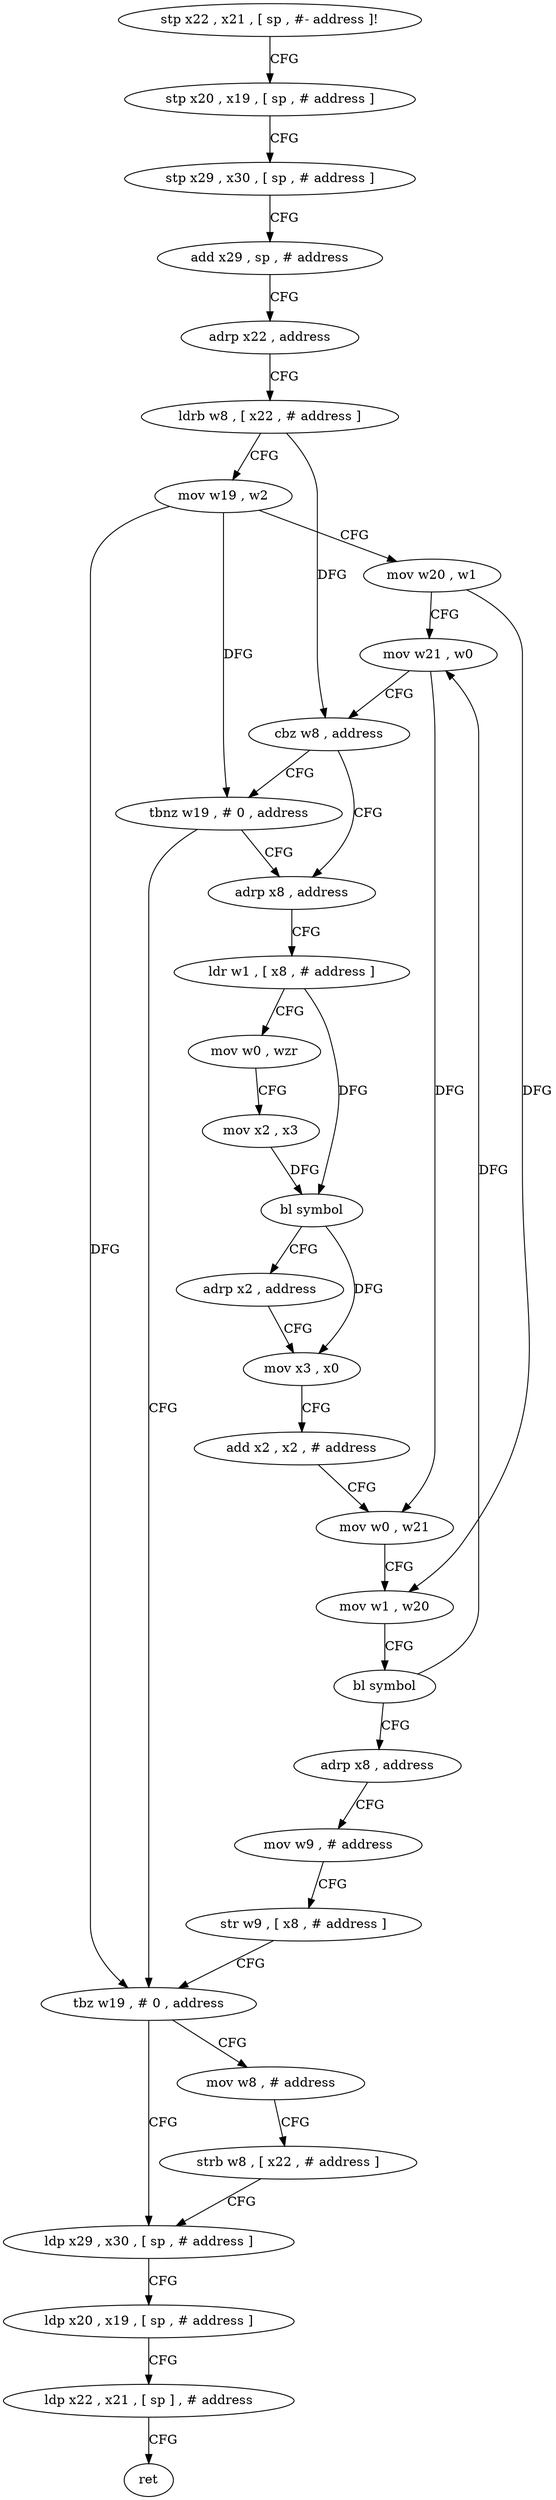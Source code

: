 digraph "func" {
"4235072" [label = "stp x22 , x21 , [ sp , #- address ]!" ]
"4235076" [label = "stp x20 , x19 , [ sp , # address ]" ]
"4235080" [label = "stp x29 , x30 , [ sp , # address ]" ]
"4235084" [label = "add x29 , sp , # address" ]
"4235088" [label = "adrp x22 , address" ]
"4235092" [label = "ldrb w8 , [ x22 , # address ]" ]
"4235096" [label = "mov w19 , w2" ]
"4235100" [label = "mov w20 , w1" ]
"4235104" [label = "mov w21 , w0" ]
"4235108" [label = "cbz w8 , address" ]
"4235116" [label = "adrp x8 , address" ]
"4235112" [label = "tbnz w19 , # 0 , address" ]
"4235120" [label = "ldr w1 , [ x8 , # address ]" ]
"4235124" [label = "mov w0 , wzr" ]
"4235128" [label = "mov x2 , x3" ]
"4235132" [label = "bl symbol" ]
"4235136" [label = "adrp x2 , address" ]
"4235140" [label = "mov x3 , x0" ]
"4235144" [label = "add x2 , x2 , # address" ]
"4235148" [label = "mov w0 , w21" ]
"4235152" [label = "mov w1 , w20" ]
"4235156" [label = "bl symbol" ]
"4235160" [label = "adrp x8 , address" ]
"4235164" [label = "mov w9 , # address" ]
"4235168" [label = "str w9 , [ x8 , # address ]" ]
"4235172" [label = "tbz w19 , # 0 , address" ]
"4235184" [label = "ldp x29 , x30 , [ sp , # address ]" ]
"4235188" [label = "ldp x20 , x19 , [ sp , # address ]" ]
"4235192" [label = "ldp x22 , x21 , [ sp ] , # address" ]
"4235196" [label = "ret" ]
"4235176" [label = "mov w8 , # address" ]
"4235180" [label = "strb w8 , [ x22 , # address ]" ]
"4235072" -> "4235076" [ label = "CFG" ]
"4235076" -> "4235080" [ label = "CFG" ]
"4235080" -> "4235084" [ label = "CFG" ]
"4235084" -> "4235088" [ label = "CFG" ]
"4235088" -> "4235092" [ label = "CFG" ]
"4235092" -> "4235096" [ label = "CFG" ]
"4235092" -> "4235108" [ label = "DFG" ]
"4235096" -> "4235100" [ label = "CFG" ]
"4235096" -> "4235112" [ label = "DFG" ]
"4235096" -> "4235172" [ label = "DFG" ]
"4235100" -> "4235104" [ label = "CFG" ]
"4235100" -> "4235152" [ label = "DFG" ]
"4235104" -> "4235108" [ label = "CFG" ]
"4235104" -> "4235148" [ label = "DFG" ]
"4235108" -> "4235116" [ label = "CFG" ]
"4235108" -> "4235112" [ label = "CFG" ]
"4235116" -> "4235120" [ label = "CFG" ]
"4235112" -> "4235172" [ label = "CFG" ]
"4235112" -> "4235116" [ label = "CFG" ]
"4235120" -> "4235124" [ label = "CFG" ]
"4235120" -> "4235132" [ label = "DFG" ]
"4235124" -> "4235128" [ label = "CFG" ]
"4235128" -> "4235132" [ label = "DFG" ]
"4235132" -> "4235136" [ label = "CFG" ]
"4235132" -> "4235140" [ label = "DFG" ]
"4235136" -> "4235140" [ label = "CFG" ]
"4235140" -> "4235144" [ label = "CFG" ]
"4235144" -> "4235148" [ label = "CFG" ]
"4235148" -> "4235152" [ label = "CFG" ]
"4235152" -> "4235156" [ label = "CFG" ]
"4235156" -> "4235160" [ label = "CFG" ]
"4235156" -> "4235104" [ label = "DFG" ]
"4235160" -> "4235164" [ label = "CFG" ]
"4235164" -> "4235168" [ label = "CFG" ]
"4235168" -> "4235172" [ label = "CFG" ]
"4235172" -> "4235184" [ label = "CFG" ]
"4235172" -> "4235176" [ label = "CFG" ]
"4235184" -> "4235188" [ label = "CFG" ]
"4235188" -> "4235192" [ label = "CFG" ]
"4235192" -> "4235196" [ label = "CFG" ]
"4235176" -> "4235180" [ label = "CFG" ]
"4235180" -> "4235184" [ label = "CFG" ]
}
